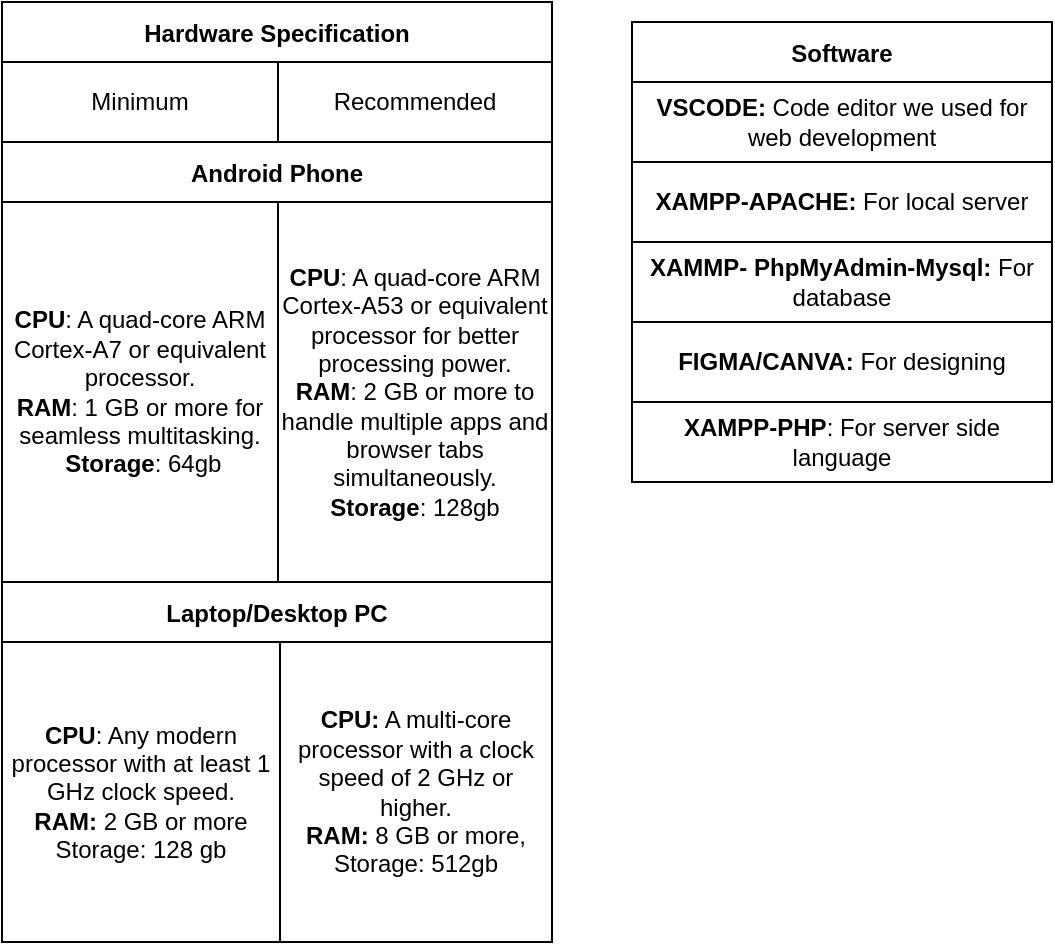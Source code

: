 <mxfile>
    <diagram id="JjrxQiCD_OAi4fqboPpC" name="Page-1">
        <mxGraphModel dx="844" dy="471" grid="1" gridSize="10" guides="1" tooltips="1" connect="1" arrows="1" fold="1" page="1" pageScale="1" pageWidth="850" pageHeight="1100" math="0" shadow="0">
            <root>
                <mxCell id="0"/>
                <mxCell id="1" parent="0"/>
                <mxCell id="2" value="Android Phone" style="shape=table;startSize=30;container=1;collapsible=0;childLayout=tableLayout;fontStyle=1;align=center;" vertex="1" parent="1">
                    <mxGeometry x="195" y="110" width="275" height="220" as="geometry"/>
                </mxCell>
                <mxCell id="3" value="" style="shape=tableRow;horizontal=0;startSize=0;swimlaneHead=0;swimlaneBody=0;top=0;left=0;bottom=0;right=0;collapsible=0;dropTarget=0;fillColor=none;points=[[0,0.5],[1,0.5]];portConstraint=eastwest;" vertex="1" parent="2">
                    <mxGeometry y="30" width="275" height="190" as="geometry"/>
                </mxCell>
                <mxCell id="4" value="&lt;b&gt;CPU&lt;/b&gt;: A quad-core ARM Cortex-A7 or equivalent processor.&lt;br&gt;&lt;b&gt;RAM&lt;/b&gt;: 1 GB or more for seamless multitasking.&lt;br&gt;&amp;nbsp;&lt;b&gt;Storage&lt;/b&gt;: 64gb" style="shape=partialRectangle;html=1;whiteSpace=wrap;connectable=0;fillColor=none;top=0;left=0;bottom=0;right=0;overflow=hidden;" vertex="1" parent="3">
                    <mxGeometry width="138" height="190" as="geometry">
                        <mxRectangle width="138" height="190" as="alternateBounds"/>
                    </mxGeometry>
                </mxCell>
                <mxCell id="5" value="&lt;b&gt;CPU&lt;/b&gt;: A quad-core ARM Cortex-A53 or equivalent processor for better processing power.&lt;br&gt;&lt;b&gt;RAM&lt;/b&gt;: 2 GB or more to handle multiple apps and browser tabs simultaneously.&lt;br&gt;&lt;b&gt;Storage&lt;/b&gt;: 128gb" style="shape=partialRectangle;html=1;whiteSpace=wrap;connectable=0;fillColor=none;top=0;left=0;bottom=0;right=0;overflow=hidden;" vertex="1" parent="3">
                    <mxGeometry x="138" width="137" height="190" as="geometry">
                        <mxRectangle width="137" height="190" as="alternateBounds"/>
                    </mxGeometry>
                </mxCell>
                <mxCell id="24" value="Laptop/Desktop PC" style="shape=table;startSize=30;container=1;collapsible=0;childLayout=tableLayout;fontStyle=1;align=center;" vertex="1" parent="1">
                    <mxGeometry x="195" y="330" width="275" height="180" as="geometry"/>
                </mxCell>
                <mxCell id="25" value="" style="shape=tableRow;horizontal=0;startSize=0;swimlaneHead=0;swimlaneBody=0;top=0;left=0;bottom=0;right=0;collapsible=0;dropTarget=0;fillColor=none;points=[[0,0.5],[1,0.5]];portConstraint=eastwest;" vertex="1" parent="24">
                    <mxGeometry y="30" width="275" height="150" as="geometry"/>
                </mxCell>
                <mxCell id="26" value="&lt;b&gt;CPU&lt;/b&gt;: Any modern processor with at least 1 GHz clock speed.&lt;br&gt;&lt;b&gt;RAM:&lt;/b&gt; 2 GB or more&lt;br&gt;Storage: 128 gb" style="shape=partialRectangle;html=1;whiteSpace=wrap;connectable=0;fillColor=none;top=0;left=0;bottom=0;right=0;overflow=hidden;" vertex="1" parent="25">
                    <mxGeometry width="139" height="150" as="geometry">
                        <mxRectangle width="139" height="150" as="alternateBounds"/>
                    </mxGeometry>
                </mxCell>
                <mxCell id="27" value="&lt;b&gt;CPU:&lt;/b&gt; A multi-core processor with a clock speed of 2 GHz or higher.&lt;br&gt;&lt;b&gt;RAM:&lt;/b&gt; 8 GB or more,&lt;br&gt;Storage: 512gb" style="shape=partialRectangle;html=1;whiteSpace=wrap;connectable=0;fillColor=none;top=0;left=0;bottom=0;right=0;overflow=hidden;" vertex="1" parent="25">
                    <mxGeometry x="139" width="136" height="150" as="geometry">
                        <mxRectangle width="136" height="150" as="alternateBounds"/>
                    </mxGeometry>
                </mxCell>
                <mxCell id="38" value="Hardware Specification" style="shape=table;startSize=30;container=1;collapsible=0;childLayout=tableLayout;fontStyle=1;align=center;" vertex="1" parent="1">
                    <mxGeometry x="195" y="40" width="275" height="70" as="geometry"/>
                </mxCell>
                <mxCell id="39" value="" style="shape=tableRow;horizontal=0;startSize=0;swimlaneHead=0;swimlaneBody=0;top=0;left=0;bottom=0;right=0;collapsible=0;dropTarget=0;fillColor=none;points=[[0,0.5],[1,0.5]];portConstraint=eastwest;" vertex="1" parent="38">
                    <mxGeometry y="30" width="275" height="40" as="geometry"/>
                </mxCell>
                <mxCell id="40" value="Minimum" style="shape=partialRectangle;html=1;whiteSpace=wrap;connectable=0;fillColor=none;top=0;left=0;bottom=0;right=0;overflow=hidden;" vertex="1" parent="39">
                    <mxGeometry width="138" height="40" as="geometry">
                        <mxRectangle width="138" height="40" as="alternateBounds"/>
                    </mxGeometry>
                </mxCell>
                <mxCell id="41" value="Recommended" style="shape=partialRectangle;html=1;whiteSpace=wrap;connectable=0;fillColor=none;top=0;left=0;bottom=0;right=0;overflow=hidden;" vertex="1" parent="39">
                    <mxGeometry x="138" width="137" height="40" as="geometry">
                        <mxRectangle width="137" height="40" as="alternateBounds"/>
                    </mxGeometry>
                </mxCell>
                <mxCell id="79" value="Software" style="shape=table;startSize=30;container=1;collapsible=0;childLayout=tableLayout;fontStyle=1;align=center;" vertex="1" parent="1">
                    <mxGeometry x="510" y="50" width="210" height="230" as="geometry"/>
                </mxCell>
                <mxCell id="80" value="" style="shape=tableRow;horizontal=0;startSize=0;swimlaneHead=0;swimlaneBody=0;top=0;left=0;bottom=0;right=0;collapsible=0;dropTarget=0;fillColor=none;points=[[0,0.5],[1,0.5]];portConstraint=eastwest;" vertex="1" parent="79">
                    <mxGeometry y="30" width="210" height="40" as="geometry"/>
                </mxCell>
                <mxCell id="81" value="&lt;b&gt;VSCODE: &lt;/b&gt;Code editor we used for web development" style="shape=partialRectangle;html=1;whiteSpace=wrap;connectable=0;fillColor=none;top=0;left=0;bottom=0;right=0;overflow=hidden;align=center;" vertex="1" parent="80">
                    <mxGeometry width="210" height="40" as="geometry">
                        <mxRectangle width="210" height="40" as="alternateBounds"/>
                    </mxGeometry>
                </mxCell>
                <mxCell id="84" value="" style="shape=tableRow;horizontal=0;startSize=0;swimlaneHead=0;swimlaneBody=0;top=0;left=0;bottom=0;right=0;collapsible=0;dropTarget=0;fillColor=none;points=[[0,0.5],[1,0.5]];portConstraint=eastwest;" vertex="1" parent="79">
                    <mxGeometry y="70" width="210" height="40" as="geometry"/>
                </mxCell>
                <mxCell id="85" value="&lt;b&gt;XAMPP-APACHE:&lt;/b&gt; For local server" style="shape=partialRectangle;html=1;whiteSpace=wrap;connectable=0;fillColor=none;top=0;left=0;bottom=0;right=0;overflow=hidden;" vertex="1" parent="84">
                    <mxGeometry width="210" height="40" as="geometry">
                        <mxRectangle width="210" height="40" as="alternateBounds"/>
                    </mxGeometry>
                </mxCell>
                <mxCell id="88" value="" style="shape=tableRow;horizontal=0;startSize=0;swimlaneHead=0;swimlaneBody=0;top=0;left=0;bottom=0;right=0;collapsible=0;dropTarget=0;fillColor=none;points=[[0,0.5],[1,0.5]];portConstraint=eastwest;" vertex="1" parent="79">
                    <mxGeometry y="110" width="210" height="40" as="geometry"/>
                </mxCell>
                <mxCell id="89" value="&lt;b&gt;XAMMP- PhpMyAdmin-Mysql:&lt;/b&gt; For database" style="shape=partialRectangle;html=1;whiteSpace=wrap;connectable=0;fillColor=none;top=0;left=0;bottom=0;right=0;overflow=hidden;" vertex="1" parent="88">
                    <mxGeometry width="210" height="40" as="geometry">
                        <mxRectangle width="210" height="40" as="alternateBounds"/>
                    </mxGeometry>
                </mxCell>
                <mxCell id="98" style="shape=tableRow;horizontal=0;startSize=0;swimlaneHead=0;swimlaneBody=0;top=0;left=0;bottom=0;right=0;collapsible=0;dropTarget=0;fillColor=none;points=[[0,0.5],[1,0.5]];portConstraint=eastwest;" vertex="1" parent="79">
                    <mxGeometry y="150" width="210" height="40" as="geometry"/>
                </mxCell>
                <mxCell id="99" value="&lt;b&gt;FIGMA/CANVA: &lt;/b&gt;For designing" style="shape=partialRectangle;html=1;whiteSpace=wrap;connectable=0;fillColor=none;top=0;left=0;bottom=0;right=0;overflow=hidden;" vertex="1" parent="98">
                    <mxGeometry width="210" height="40" as="geometry">
                        <mxRectangle width="210" height="40" as="alternateBounds"/>
                    </mxGeometry>
                </mxCell>
                <mxCell id="96" style="shape=tableRow;horizontal=0;startSize=0;swimlaneHead=0;swimlaneBody=0;top=0;left=0;bottom=0;right=0;collapsible=0;dropTarget=0;fillColor=none;points=[[0,0.5],[1,0.5]];portConstraint=eastwest;" vertex="1" parent="79">
                    <mxGeometry y="190" width="210" height="40" as="geometry"/>
                </mxCell>
                <mxCell id="97" value="&lt;b&gt;XAMPP-PHP&lt;/b&gt;: For server side language" style="shape=partialRectangle;html=1;whiteSpace=wrap;connectable=0;fillColor=none;top=0;left=0;bottom=0;right=0;overflow=hidden;" vertex="1" parent="96">
                    <mxGeometry width="210" height="40" as="geometry">
                        <mxRectangle width="210" height="40" as="alternateBounds"/>
                    </mxGeometry>
                </mxCell>
            </root>
        </mxGraphModel>
    </diagram>
</mxfile>